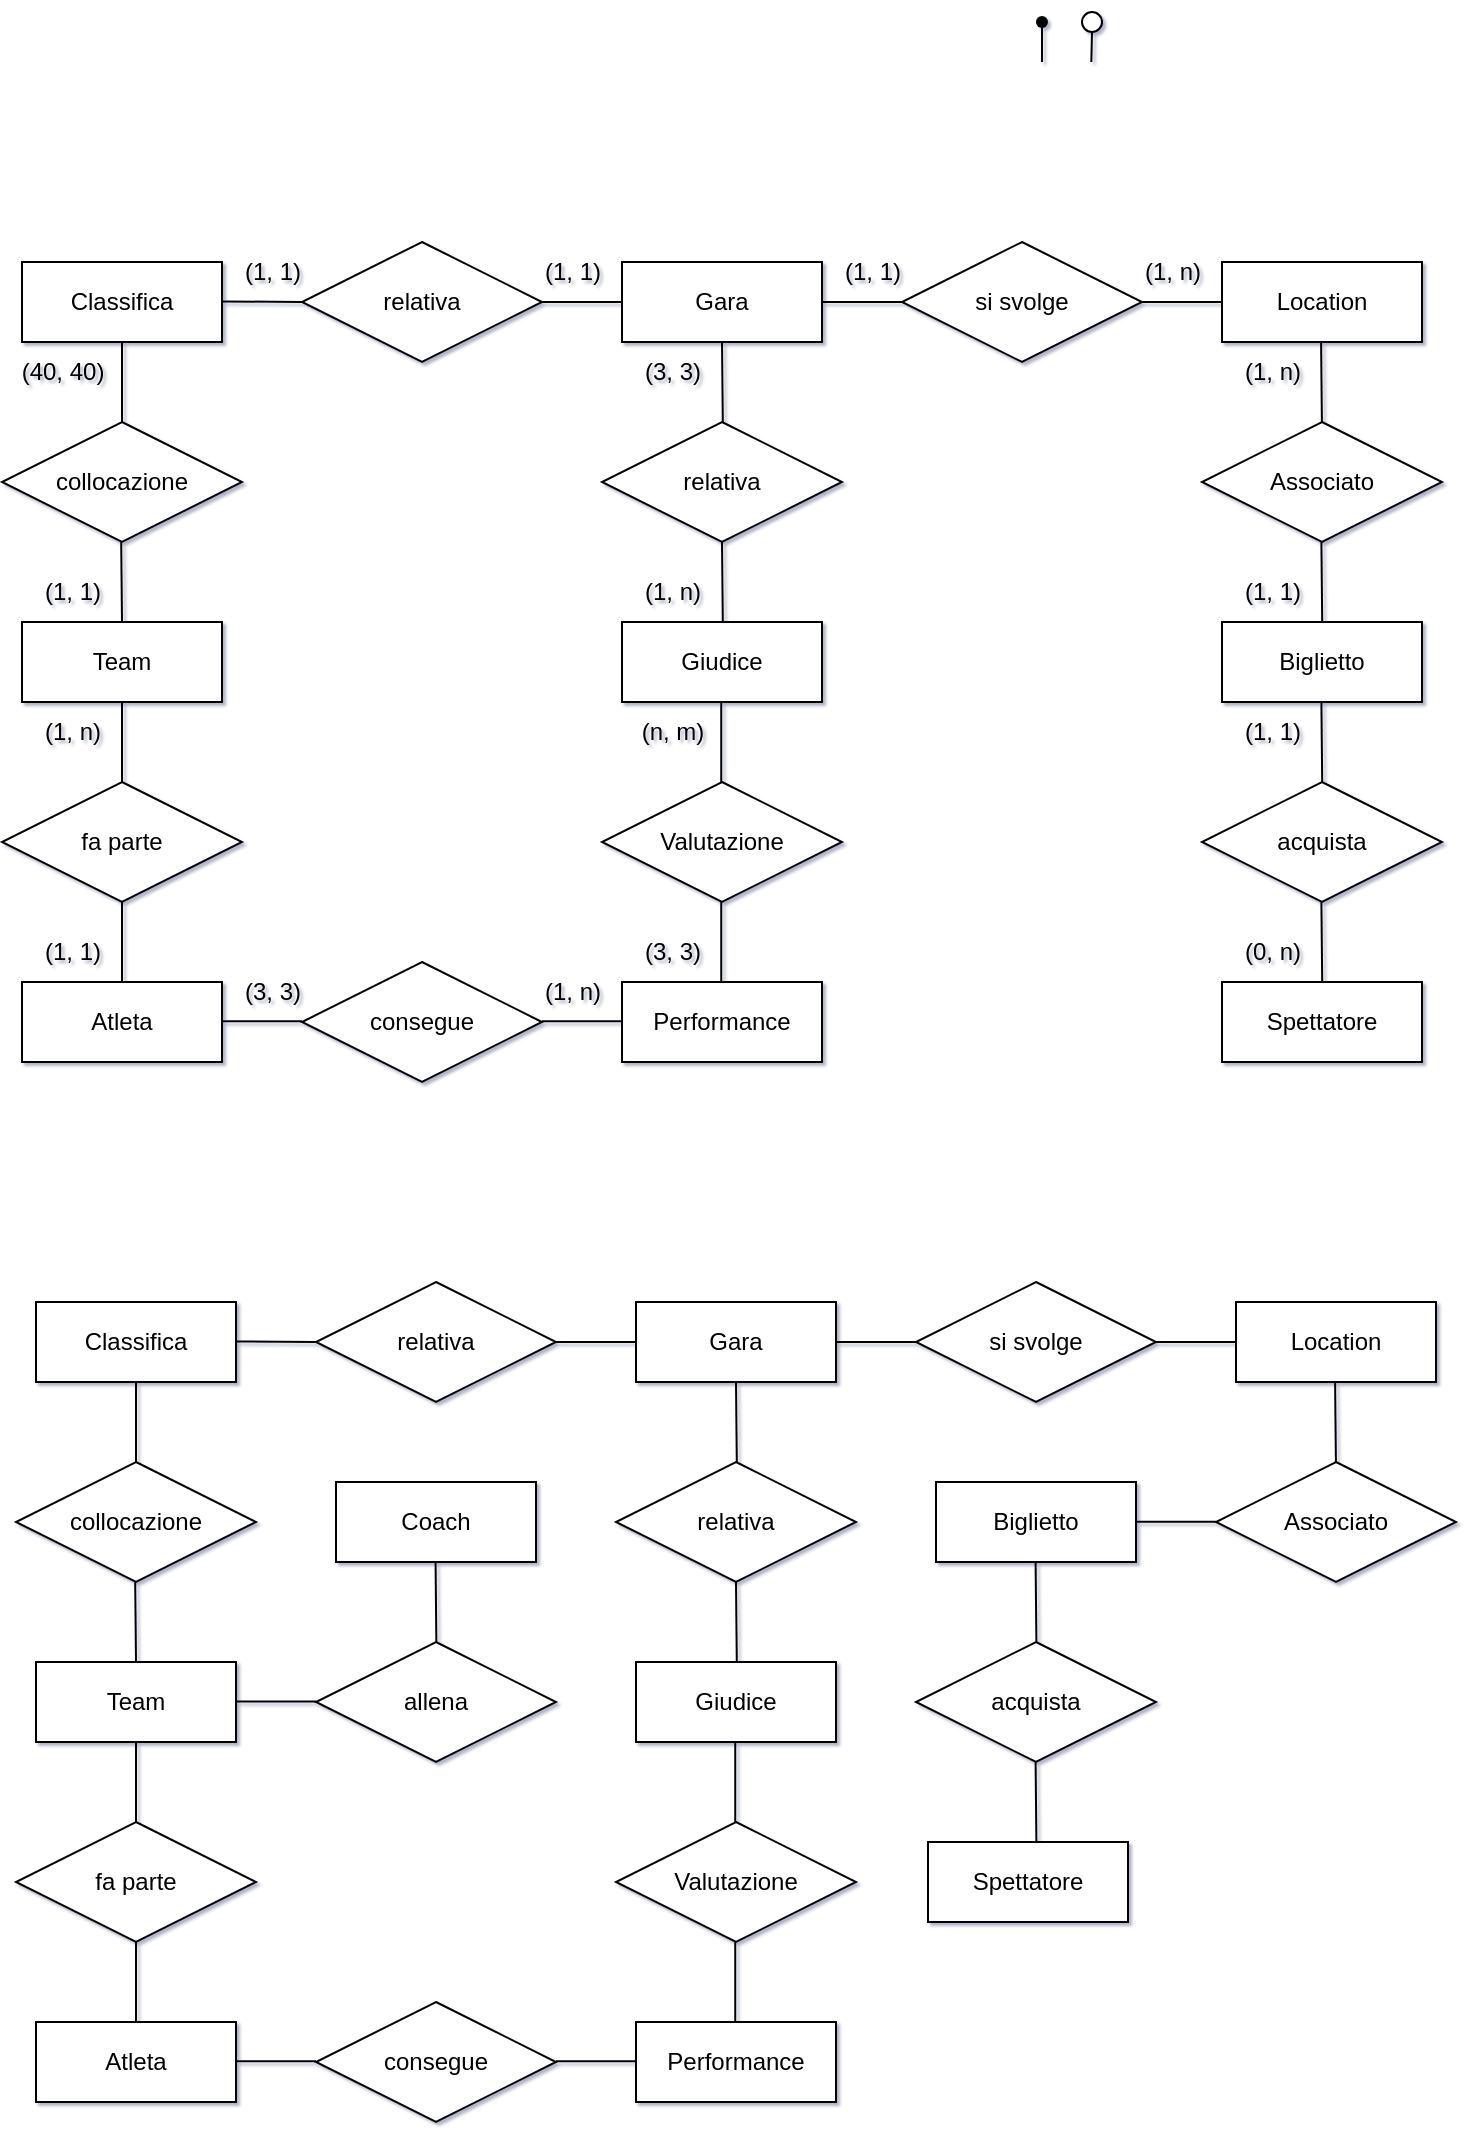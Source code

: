 <mxfile version="20.8.20" type="device"><diagram id="R2lEEEUBdFMjLlhIrx00" name="Page-1"><mxGraphModel dx="1154" dy="496" grid="0" gridSize="10" guides="1" tooltips="1" connect="1" arrows="1" fold="1" page="1" pageScale="1" pageWidth="1200" pageHeight="1920" background="#ffffff" math="0" shadow="1" extFonts="Permanent Marker^https://fonts.googleapis.com/css?family=Permanent+Marker"><root><mxCell id="0"/><mxCell id="1" parent="0"/><mxCell id="a31ttIIIxJfqRRS7j7J6-1" value="Gara" style="whiteSpace=wrap;html=1;align=center;rounded=0;labelBackgroundColor=none;" parent="1" vertex="1"><mxGeometry x="410" y="240" width="100" height="40" as="geometry"/></mxCell><mxCell id="a31ttIIIxJfqRRS7j7J6-3" value="relativa" style="shape=rhombus;perimeter=rhombusPerimeter;whiteSpace=wrap;html=1;align=center;rounded=0;labelBackgroundColor=none;" parent="1" vertex="1"><mxGeometry x="250" y="230" width="120" height="60" as="geometry"/></mxCell><mxCell id="a31ttIIIxJfqRRS7j7J6-5" value="" style="endArrow=none;html=1;rounded=0;labelBackgroundColor=none;fontColor=default;startArrow=none;" parent="1" source="a31ttIIIxJfqRRS7j7J6-4" edge="1"><mxGeometry width="50" height="50" relative="1" as="geometry"><mxPoint x="529.91" y="320" as="sourcePoint"/><mxPoint x="620" y="120" as="targetPoint"/></mxGeometry></mxCell><mxCell id="a31ttIIIxJfqRRS7j7J6-6" value="Team" style="whiteSpace=wrap;html=1;align=center;rounded=0;labelBackgroundColor=none;" parent="1" vertex="1"><mxGeometry x="110" y="420" width="100" height="40" as="geometry"/></mxCell><mxCell id="a31ttIIIxJfqRRS7j7J6-7" value="collocazione" style="shape=rhombus;perimeter=rhombusPerimeter;whiteSpace=wrap;html=1;align=center;rounded=0;labelBackgroundColor=none;" parent="1" vertex="1"><mxGeometry x="100" y="320" width="120" height="60" as="geometry"/></mxCell><mxCell id="3" value="" style="endArrow=none;html=1;rounded=0;labelBackgroundColor=none;fontColor=default;startArrow=none;" parent="1" source="25" edge="1"><mxGeometry width="50" height="50" relative="1" as="geometry"><mxPoint x="644.66" y="140" as="sourcePoint"/><mxPoint x="644.66" y="120" as="targetPoint"/></mxGeometry></mxCell><mxCell id="23" value="" style="endArrow=none;html=1;rounded=0;labelBackgroundColor=none;fontColor=default;entryX=1;entryY=0.5;entryDx=0;entryDy=0;exitX=1;exitY=0.75;exitDx=0;exitDy=0;startArrow=none;" parent="1" source="25" target="25" edge="1"><mxGeometry width="50" height="50" relative="1" as="geometry"><mxPoint x="339.81" y="510" as="sourcePoint"/><mxPoint x="339.81" y="490" as="targetPoint"/><Array as="points"/></mxGeometry></mxCell><mxCell id="37" value="" style="endArrow=none;html=1;rounded=0;labelBackgroundColor=none;fontColor=default;" parent="1" target="a31ttIIIxJfqRRS7j7J6-4" edge="1"><mxGeometry width="50" height="50" relative="1" as="geometry"><mxPoint x="620" y="140" as="sourcePoint"/><mxPoint x="529.91" y="300" as="targetPoint"/></mxGeometry></mxCell><mxCell id="a31ttIIIxJfqRRS7j7J6-4" value="" style="shape=waypoint;fillStyle=solid;size=6;pointerEvents=1;points=[];fillColor=none;resizable=0;rotatable=0;perimeter=centerPerimeter;snapToPoint=1;rounded=0;labelBackgroundColor=none;" parent="1" vertex="1"><mxGeometry x="610" y="110" width="20" height="20" as="geometry"/></mxCell><mxCell id="38" value="Classifica" style="whiteSpace=wrap;html=1;align=center;rounded=0;labelBackgroundColor=none;" parent="1" vertex="1"><mxGeometry x="110" y="240" width="100" height="40" as="geometry"/></mxCell><mxCell id="40" value="" style="endArrow=none;html=1;rounded=0;labelBackgroundColor=none;fontColor=default;exitX=1;exitY=0.5;exitDx=0;exitDy=0;" parent="1" source="a31ttIIIxJfqRRS7j7J6-3" edge="1"><mxGeometry width="50" height="50" relative="1" as="geometry"><mxPoint x="539.91" y="330" as="sourcePoint"/><mxPoint x="410" y="260" as="targetPoint"/></mxGeometry></mxCell><mxCell id="41" value="" style="endArrow=none;html=1;rounded=0;labelBackgroundColor=none;fontColor=default;exitX=1;exitY=0.5;exitDx=0;exitDy=0;" parent="1" edge="1"><mxGeometry width="50" height="50" relative="1" as="geometry"><mxPoint x="210" y="259.7" as="sourcePoint"/><mxPoint x="250" y="260" as="targetPoint"/></mxGeometry></mxCell><mxCell id="42" value="" style="endArrow=none;html=1;rounded=0;labelBackgroundColor=none;fontColor=default;exitX=0.5;exitY=1;exitDx=0;exitDy=0;" parent="1" source="38" edge="1"><mxGeometry width="50" height="50" relative="1" as="geometry"><mxPoint x="420" y="280" as="sourcePoint"/><mxPoint x="160" y="320" as="targetPoint"/></mxGeometry></mxCell><mxCell id="43" value="" style="endArrow=none;html=1;rounded=0;labelBackgroundColor=none;fontColor=default;exitX=0.5;exitY=1;exitDx=0;exitDy=0;" parent="1" edge="1"><mxGeometry width="50" height="50" relative="1" as="geometry"><mxPoint x="159.6" y="380" as="sourcePoint"/><mxPoint x="160" y="420" as="targetPoint"/></mxGeometry></mxCell><mxCell id="44" value="(40, 40)" style="text;html=1;align=center;verticalAlign=middle;resizable=0;points=[];autosize=1;strokeColor=none;fillColor=none;" parent="1" vertex="1"><mxGeometry x="100" y="280" width="60" height="30" as="geometry"/></mxCell><mxCell id="45" value="(1, 1)" style="text;html=1;align=center;verticalAlign=middle;resizable=0;points=[];autosize=1;strokeColor=none;fillColor=none;" parent="1" vertex="1"><mxGeometry x="110" y="390" width="50" height="30" as="geometry"/></mxCell><mxCell id="46" value="(1, 1)" style="text;html=1;align=center;verticalAlign=middle;resizable=0;points=[];autosize=1;strokeColor=none;fillColor=none;" parent="1" vertex="1"><mxGeometry x="210" y="230" width="50" height="30" as="geometry"/></mxCell><mxCell id="47" value="(1, 1)" style="text;html=1;align=center;verticalAlign=middle;resizable=0;points=[];autosize=1;strokeColor=none;fillColor=none;" parent="1" vertex="1"><mxGeometry x="360" y="230" width="50" height="30" as="geometry"/></mxCell><mxCell id="50" value="" style="endArrow=none;html=1;rounded=0;labelBackgroundColor=none;fontColor=default;" parent="1" target="25" edge="1"><mxGeometry width="50" height="50" relative="1" as="geometry"><mxPoint x="644.66" y="140" as="sourcePoint"/><mxPoint x="644.66" y="120" as="targetPoint"/></mxGeometry></mxCell><mxCell id="25" value="" style="ellipse;whiteSpace=wrap;html=1;" parent="1" vertex="1"><mxGeometry x="640" y="115" width="10" height="10" as="geometry"/></mxCell><mxCell id="51" value="Giudice" style="whiteSpace=wrap;html=1;align=center;rounded=0;labelBackgroundColor=none;" parent="1" vertex="1"><mxGeometry x="410" y="420" width="100" height="40" as="geometry"/></mxCell><mxCell id="52" value="consegue" style="shape=rhombus;perimeter=rhombusPerimeter;whiteSpace=wrap;html=1;align=center;rounded=0;labelBackgroundColor=none;" parent="1" vertex="1"><mxGeometry x="250" y="590" width="120" height="60" as="geometry"/></mxCell><mxCell id="54" value="" style="endArrow=none;html=1;rounded=0;labelBackgroundColor=none;fontColor=default;exitX=1;exitY=0.5;exitDx=0;exitDy=0;" parent="1" edge="1"><mxGeometry width="50" height="50" relative="1" as="geometry"><mxPoint x="210" y="619.68" as="sourcePoint"/><mxPoint x="250" y="619.68" as="targetPoint"/></mxGeometry></mxCell><mxCell id="55" value="" style="endArrow=none;html=1;rounded=0;labelBackgroundColor=none;fontColor=default;exitX=1;exitY=0.5;exitDx=0;exitDy=0;" parent="1" edge="1"><mxGeometry width="50" height="50" relative="1" as="geometry"><mxPoint x="370" y="619.68" as="sourcePoint"/><mxPoint x="410" y="619.68" as="targetPoint"/></mxGeometry></mxCell><mxCell id="56" value="(1, n)" style="text;html=1;align=center;verticalAlign=middle;resizable=0;points=[];autosize=1;strokeColor=none;fillColor=none;" parent="1" vertex="1"><mxGeometry x="110" y="460" width="50" height="30" as="geometry"/></mxCell><mxCell id="57" value="(1, 1)" style="text;html=1;align=center;verticalAlign=middle;resizable=0;points=[];autosize=1;strokeColor=none;fillColor=none;" parent="1" vertex="1"><mxGeometry x="110" y="570" width="50" height="30" as="geometry"/></mxCell><mxCell id="58" value="fa parte" style="shape=rhombus;perimeter=rhombusPerimeter;whiteSpace=wrap;html=1;align=center;rounded=0;labelBackgroundColor=none;" parent="1" vertex="1"><mxGeometry x="100" y="500" width="120" height="60" as="geometry"/></mxCell><mxCell id="59" value="Atleta" style="whiteSpace=wrap;html=1;align=center;rounded=0;labelBackgroundColor=none;" parent="1" vertex="1"><mxGeometry x="110" y="600" width="100" height="40" as="geometry"/></mxCell><mxCell id="60" value="" style="endArrow=none;html=1;rounded=0;labelBackgroundColor=none;fontColor=default;exitX=0.5;exitY=1;exitDx=0;exitDy=0;" parent="1" source="a31ttIIIxJfqRRS7j7J6-6" edge="1"><mxGeometry width="50" height="50" relative="1" as="geometry"><mxPoint x="159.17" y="480" as="sourcePoint"/><mxPoint x="160" y="500" as="targetPoint"/></mxGeometry></mxCell><mxCell id="61" value="" style="endArrow=none;html=1;rounded=0;labelBackgroundColor=none;fontColor=default;exitX=0.5;exitY=1;exitDx=0;exitDy=0;" parent="1" edge="1"><mxGeometry width="50" height="50" relative="1" as="geometry"><mxPoint x="160.0" y="560" as="sourcePoint"/><mxPoint x="160" y="600" as="targetPoint"/></mxGeometry></mxCell><mxCell id="63" value="Performance" style="whiteSpace=wrap;html=1;align=center;rounded=0;labelBackgroundColor=none;" parent="1" vertex="1"><mxGeometry x="410" y="600" width="100" height="40" as="geometry"/></mxCell><mxCell id="64" value="Valutazione" style="shape=rhombus;perimeter=rhombusPerimeter;whiteSpace=wrap;html=1;align=center;rounded=0;labelBackgroundColor=none;" parent="1" vertex="1"><mxGeometry x="400" y="500" width="120" height="60" as="geometry"/></mxCell><mxCell id="65" value="" style="endArrow=none;html=1;rounded=0;labelBackgroundColor=none;fontColor=default;exitX=0.5;exitY=1;exitDx=0;exitDy=0;" parent="1" edge="1"><mxGeometry width="50" height="50" relative="1" as="geometry"><mxPoint x="459.62" y="460" as="sourcePoint"/><mxPoint x="459.62" y="500" as="targetPoint"/></mxGeometry></mxCell><mxCell id="66" value="" style="endArrow=none;html=1;rounded=0;labelBackgroundColor=none;fontColor=default;exitX=0.5;exitY=1;exitDx=0;exitDy=0;" parent="1" edge="1"><mxGeometry width="50" height="50" relative="1" as="geometry"><mxPoint x="459.62" y="560" as="sourcePoint"/><mxPoint x="459.62" y="600" as="targetPoint"/></mxGeometry></mxCell><mxCell id="67" value="(3, 3)" style="text;html=1;align=center;verticalAlign=middle;resizable=0;points=[];autosize=1;strokeColor=none;fillColor=none;" parent="1" vertex="1"><mxGeometry x="410" y="570" width="50" height="30" as="geometry"/></mxCell><mxCell id="68" value="(n, m)" style="text;html=1;align=center;verticalAlign=middle;resizable=0;points=[];autosize=1;strokeColor=none;fillColor=none;" parent="1" vertex="1"><mxGeometry x="410" y="460" width="50" height="30" as="geometry"/></mxCell><mxCell id="69" value="relativa" style="shape=rhombus;perimeter=rhombusPerimeter;whiteSpace=wrap;html=1;align=center;rounded=0;labelBackgroundColor=none;" parent="1" vertex="1"><mxGeometry x="400" y="320" width="120" height="60" as="geometry"/></mxCell><mxCell id="70" value="" style="endArrow=none;html=1;rounded=0;labelBackgroundColor=none;fontColor=default;exitX=0.5;exitY=1;exitDx=0;exitDy=0;" parent="1" edge="1"><mxGeometry width="50" height="50" relative="1" as="geometry"><mxPoint x="460" y="380" as="sourcePoint"/><mxPoint x="460.4" y="420" as="targetPoint"/></mxGeometry></mxCell><mxCell id="71" value="" style="endArrow=none;html=1;rounded=0;labelBackgroundColor=none;fontColor=default;exitX=0.5;exitY=1;exitDx=0;exitDy=0;" parent="1" edge="1"><mxGeometry width="50" height="50" relative="1" as="geometry"><mxPoint x="460.0" y="280" as="sourcePoint"/><mxPoint x="460.4" y="320" as="targetPoint"/></mxGeometry></mxCell><mxCell id="73" value="(3, 3)" style="text;html=1;align=center;verticalAlign=middle;resizable=0;points=[];autosize=1;strokeColor=none;fillColor=none;" parent="1" vertex="1"><mxGeometry x="210" y="590" width="50" height="30" as="geometry"/></mxCell><mxCell id="74" value="(1, n)" style="text;html=1;align=center;verticalAlign=middle;resizable=0;points=[];autosize=1;strokeColor=none;fillColor=none;" parent="1" vertex="1"><mxGeometry x="360" y="590" width="50" height="30" as="geometry"/></mxCell><mxCell id="75" value="(1, n)" style="text;html=1;align=center;verticalAlign=middle;resizable=0;points=[];autosize=1;strokeColor=none;fillColor=none;" parent="1" vertex="1"><mxGeometry x="410" y="390" width="50" height="30" as="geometry"/></mxCell><mxCell id="76" value="(3, 3)" style="text;html=1;align=center;verticalAlign=middle;resizable=0;points=[];autosize=1;strokeColor=none;fillColor=none;" parent="1" vertex="1"><mxGeometry x="410" y="280" width="50" height="30" as="geometry"/></mxCell><mxCell id="77" value="Location" style="whiteSpace=wrap;html=1;align=center;rounded=0;labelBackgroundColor=none;" parent="1" vertex="1"><mxGeometry x="710" y="240" width="100" height="40" as="geometry"/></mxCell><mxCell id="78" value="si svolge" style="shape=rhombus;perimeter=rhombusPerimeter;whiteSpace=wrap;html=1;align=center;rounded=0;labelBackgroundColor=none;" parent="1" vertex="1"><mxGeometry x="550" y="230" width="120" height="60" as="geometry"/></mxCell><mxCell id="79" value="" style="endArrow=none;html=1;rounded=0;labelBackgroundColor=none;fontColor=default;exitX=1;exitY=0.5;exitDx=0;exitDy=0;" parent="1" edge="1"><mxGeometry width="50" height="50" relative="1" as="geometry"><mxPoint x="510" y="260" as="sourcePoint"/><mxPoint x="550" y="260" as="targetPoint"/></mxGeometry></mxCell><mxCell id="80" value="" style="endArrow=none;html=1;rounded=0;labelBackgroundColor=none;fontColor=default;exitX=1;exitY=0.5;exitDx=0;exitDy=0;" parent="1" edge="1"><mxGeometry width="50" height="50" relative="1" as="geometry"><mxPoint x="670" y="260" as="sourcePoint"/><mxPoint x="710" y="260" as="targetPoint"/></mxGeometry></mxCell><mxCell id="81" value="(1, n)" style="text;html=1;align=center;verticalAlign=middle;resizable=0;points=[];autosize=1;strokeColor=none;fillColor=none;" parent="1" vertex="1"><mxGeometry x="660" y="230" width="50" height="30" as="geometry"/></mxCell><mxCell id="82" value="(1, 1)" style="text;html=1;align=center;verticalAlign=middle;resizable=0;points=[];autosize=1;strokeColor=none;fillColor=none;" parent="1" vertex="1"><mxGeometry x="510" y="230" width="50" height="30" as="geometry"/></mxCell><mxCell id="84" value="Biglietto" style="whiteSpace=wrap;html=1;align=center;rounded=0;labelBackgroundColor=none;" parent="1" vertex="1"><mxGeometry x="710" y="420" width="100" height="40" as="geometry"/></mxCell><mxCell id="85" value="Associato" style="shape=rhombus;perimeter=rhombusPerimeter;whiteSpace=wrap;html=1;align=center;rounded=0;labelBackgroundColor=none;" parent="1" vertex="1"><mxGeometry x="700" y="320" width="120" height="60" as="geometry"/></mxCell><mxCell id="86" value="Spettatore" style="whiteSpace=wrap;html=1;align=center;rounded=0;labelBackgroundColor=none;" parent="1" vertex="1"><mxGeometry x="710" y="600" width="100" height="40" as="geometry"/></mxCell><mxCell id="88" value="acquista" style="shape=rhombus;perimeter=rhombusPerimeter;whiteSpace=wrap;html=1;align=center;rounded=0;labelBackgroundColor=none;" parent="1" vertex="1"><mxGeometry x="700" y="500" width="120" height="60" as="geometry"/></mxCell><mxCell id="89" value="" style="endArrow=none;html=1;rounded=0;labelBackgroundColor=none;fontColor=default;exitX=0.5;exitY=1;exitDx=0;exitDy=0;" parent="1" edge="1"><mxGeometry width="50" height="50" relative="1" as="geometry"><mxPoint x="759.55" y="280" as="sourcePoint"/><mxPoint x="759.95" y="320" as="targetPoint"/></mxGeometry></mxCell><mxCell id="90" value="" style="endArrow=none;html=1;rounded=0;labelBackgroundColor=none;fontColor=default;exitX=0.5;exitY=1;exitDx=0;exitDy=0;" parent="1" edge="1"><mxGeometry width="50" height="50" relative="1" as="geometry"><mxPoint x="759.7" y="380" as="sourcePoint"/><mxPoint x="760.1" y="420" as="targetPoint"/></mxGeometry></mxCell><mxCell id="91" value="" style="endArrow=none;html=1;rounded=0;labelBackgroundColor=none;fontColor=default;exitX=0.5;exitY=1;exitDx=0;exitDy=0;" parent="1" edge="1"><mxGeometry width="50" height="50" relative="1" as="geometry"><mxPoint x="759.7" y="460" as="sourcePoint"/><mxPoint x="760.1" y="500" as="targetPoint"/></mxGeometry></mxCell><mxCell id="92" value="" style="endArrow=none;html=1;rounded=0;labelBackgroundColor=none;fontColor=default;exitX=0.5;exitY=1;exitDx=0;exitDy=0;" parent="1" edge="1"><mxGeometry width="50" height="50" relative="1" as="geometry"><mxPoint x="759.7" y="560" as="sourcePoint"/><mxPoint x="760.1" y="600" as="targetPoint"/></mxGeometry></mxCell><mxCell id="93" value="(1, 1)" style="text;html=1;align=center;verticalAlign=middle;resizable=0;points=[];autosize=1;strokeColor=none;fillColor=none;" parent="1" vertex="1"><mxGeometry x="710" y="390" width="50" height="30" as="geometry"/></mxCell><mxCell id="94" value="(1, n)" style="text;html=1;align=center;verticalAlign=middle;resizable=0;points=[];autosize=1;strokeColor=none;fillColor=none;" parent="1" vertex="1"><mxGeometry x="710" y="280" width="50" height="30" as="geometry"/></mxCell><mxCell id="95" value="(1, 1)" style="text;html=1;align=center;verticalAlign=middle;resizable=0;points=[];autosize=1;strokeColor=none;fillColor=none;" parent="1" vertex="1"><mxGeometry x="710" y="460" width="50" height="30" as="geometry"/></mxCell><mxCell id="96" value="(0, n)" style="text;html=1;align=center;verticalAlign=middle;resizable=0;points=[];autosize=1;strokeColor=none;fillColor=none;" parent="1" vertex="1"><mxGeometry x="710" y="570" width="50" height="30" as="geometry"/></mxCell><mxCell id="5wKuP0-O4b1RB2j7YkDe-226" value="Gara" style="whiteSpace=wrap;html=1;align=center;rounded=0;labelBackgroundColor=none;" parent="1" vertex="1"><mxGeometry x="417" y="760" width="100" height="40" as="geometry"/></mxCell><mxCell id="5wKuP0-O4b1RB2j7YkDe-227" value="relativa" style="shape=rhombus;perimeter=rhombusPerimeter;whiteSpace=wrap;html=1;align=center;rounded=0;labelBackgroundColor=none;" parent="1" vertex="1"><mxGeometry x="257" y="750" width="120" height="60" as="geometry"/></mxCell><mxCell id="5wKuP0-O4b1RB2j7YkDe-228" value="Team" style="whiteSpace=wrap;html=1;align=center;rounded=0;labelBackgroundColor=none;" parent="1" vertex="1"><mxGeometry x="117" y="940" width="100" height="40" as="geometry"/></mxCell><mxCell id="5wKuP0-O4b1RB2j7YkDe-229" value="collocazione" style="shape=rhombus;perimeter=rhombusPerimeter;whiteSpace=wrap;html=1;align=center;rounded=0;labelBackgroundColor=none;" parent="1" vertex="1"><mxGeometry x="107" y="840" width="120" height="60" as="geometry"/></mxCell><mxCell id="5wKuP0-O4b1RB2j7YkDe-230" value="Classifica" style="whiteSpace=wrap;html=1;align=center;rounded=0;labelBackgroundColor=none;" parent="1" vertex="1"><mxGeometry x="117" y="760" width="100" height="40" as="geometry"/></mxCell><mxCell id="5wKuP0-O4b1RB2j7YkDe-231" value="" style="endArrow=none;html=1;rounded=0;labelBackgroundColor=none;fontColor=default;exitX=1;exitY=0.5;exitDx=0;exitDy=0;" parent="1" source="5wKuP0-O4b1RB2j7YkDe-227" edge="1"><mxGeometry width="50" height="50" relative="1" as="geometry"><mxPoint x="546.91" y="850" as="sourcePoint"/><mxPoint x="417" y="780" as="targetPoint"/></mxGeometry></mxCell><mxCell id="5wKuP0-O4b1RB2j7YkDe-232" value="" style="endArrow=none;html=1;rounded=0;labelBackgroundColor=none;fontColor=default;exitX=1;exitY=0.5;exitDx=0;exitDy=0;" parent="1" edge="1"><mxGeometry width="50" height="50" relative="1" as="geometry"><mxPoint x="217" y="779.7" as="sourcePoint"/><mxPoint x="257" y="780" as="targetPoint"/></mxGeometry></mxCell><mxCell id="5wKuP0-O4b1RB2j7YkDe-233" value="" style="endArrow=none;html=1;rounded=0;labelBackgroundColor=none;fontColor=default;exitX=0.5;exitY=1;exitDx=0;exitDy=0;" parent="1" source="5wKuP0-O4b1RB2j7YkDe-230" edge="1"><mxGeometry width="50" height="50" relative="1" as="geometry"><mxPoint x="427" y="800" as="sourcePoint"/><mxPoint x="167" y="840" as="targetPoint"/></mxGeometry></mxCell><mxCell id="5wKuP0-O4b1RB2j7YkDe-234" value="" style="endArrow=none;html=1;rounded=0;labelBackgroundColor=none;fontColor=default;exitX=0.5;exitY=1;exitDx=0;exitDy=0;" parent="1" edge="1"><mxGeometry width="50" height="50" relative="1" as="geometry"><mxPoint x="166.6" y="900" as="sourcePoint"/><mxPoint x="167" y="940" as="targetPoint"/></mxGeometry></mxCell><mxCell id="5wKuP0-O4b1RB2j7YkDe-239" value="Giudice" style="whiteSpace=wrap;html=1;align=center;rounded=0;labelBackgroundColor=none;" parent="1" vertex="1"><mxGeometry x="417" y="940" width="100" height="40" as="geometry"/></mxCell><mxCell id="5wKuP0-O4b1RB2j7YkDe-240" value="consegue" style="shape=rhombus;perimeter=rhombusPerimeter;whiteSpace=wrap;html=1;align=center;rounded=0;labelBackgroundColor=none;" parent="1" vertex="1"><mxGeometry x="257" y="1110" width="120" height="60" as="geometry"/></mxCell><mxCell id="5wKuP0-O4b1RB2j7YkDe-241" value="" style="endArrow=none;html=1;rounded=0;labelBackgroundColor=none;fontColor=default;exitX=1;exitY=0.5;exitDx=0;exitDy=0;" parent="1" edge="1"><mxGeometry width="50" height="50" relative="1" as="geometry"><mxPoint x="217" y="1139.68" as="sourcePoint"/><mxPoint x="257" y="1139.68" as="targetPoint"/></mxGeometry></mxCell><mxCell id="5wKuP0-O4b1RB2j7YkDe-242" value="" style="endArrow=none;html=1;rounded=0;labelBackgroundColor=none;fontColor=default;exitX=1;exitY=0.5;exitDx=0;exitDy=0;" parent="1" edge="1"><mxGeometry width="50" height="50" relative="1" as="geometry"><mxPoint x="377" y="1139.68" as="sourcePoint"/><mxPoint x="417" y="1139.68" as="targetPoint"/></mxGeometry></mxCell><mxCell id="5wKuP0-O4b1RB2j7YkDe-245" value="fa parte" style="shape=rhombus;perimeter=rhombusPerimeter;whiteSpace=wrap;html=1;align=center;rounded=0;labelBackgroundColor=none;" parent="1" vertex="1"><mxGeometry x="107" y="1020" width="120" height="60" as="geometry"/></mxCell><mxCell id="5wKuP0-O4b1RB2j7YkDe-246" value="Atleta" style="whiteSpace=wrap;html=1;align=center;rounded=0;labelBackgroundColor=none;" parent="1" vertex="1"><mxGeometry x="117" y="1120" width="100" height="40" as="geometry"/></mxCell><mxCell id="5wKuP0-O4b1RB2j7YkDe-247" value="" style="endArrow=none;html=1;rounded=0;labelBackgroundColor=none;fontColor=default;exitX=0.5;exitY=1;exitDx=0;exitDy=0;" parent="1" source="5wKuP0-O4b1RB2j7YkDe-228" edge="1"><mxGeometry width="50" height="50" relative="1" as="geometry"><mxPoint x="166.17" y="1000" as="sourcePoint"/><mxPoint x="167" y="1020" as="targetPoint"/></mxGeometry></mxCell><mxCell id="5wKuP0-O4b1RB2j7YkDe-248" value="" style="endArrow=none;html=1;rounded=0;labelBackgroundColor=none;fontColor=default;exitX=0.5;exitY=1;exitDx=0;exitDy=0;" parent="1" edge="1"><mxGeometry width="50" height="50" relative="1" as="geometry"><mxPoint x="167.0" y="1080" as="sourcePoint"/><mxPoint x="167" y="1120" as="targetPoint"/></mxGeometry></mxCell><mxCell id="5wKuP0-O4b1RB2j7YkDe-249" value="Performance" style="whiteSpace=wrap;html=1;align=center;rounded=0;labelBackgroundColor=none;" parent="1" vertex="1"><mxGeometry x="417" y="1120" width="100" height="40" as="geometry"/></mxCell><mxCell id="5wKuP0-O4b1RB2j7YkDe-250" value="Valutazione" style="shape=rhombus;perimeter=rhombusPerimeter;whiteSpace=wrap;html=1;align=center;rounded=0;labelBackgroundColor=none;" parent="1" vertex="1"><mxGeometry x="407" y="1020" width="120" height="60" as="geometry"/></mxCell><mxCell id="5wKuP0-O4b1RB2j7YkDe-251" value="" style="endArrow=none;html=1;rounded=0;labelBackgroundColor=none;fontColor=default;exitX=0.5;exitY=1;exitDx=0;exitDy=0;" parent="1" edge="1"><mxGeometry width="50" height="50" relative="1" as="geometry"><mxPoint x="466.62" y="980" as="sourcePoint"/><mxPoint x="466.62" y="1020" as="targetPoint"/></mxGeometry></mxCell><mxCell id="5wKuP0-O4b1RB2j7YkDe-252" value="" style="endArrow=none;html=1;rounded=0;labelBackgroundColor=none;fontColor=default;exitX=0.5;exitY=1;exitDx=0;exitDy=0;" parent="1" edge="1"><mxGeometry width="50" height="50" relative="1" as="geometry"><mxPoint x="466.62" y="1080" as="sourcePoint"/><mxPoint x="466.62" y="1120" as="targetPoint"/></mxGeometry></mxCell><mxCell id="5wKuP0-O4b1RB2j7YkDe-255" value="relativa" style="shape=rhombus;perimeter=rhombusPerimeter;whiteSpace=wrap;html=1;align=center;rounded=0;labelBackgroundColor=none;" parent="1" vertex="1"><mxGeometry x="407" y="840" width="120" height="60" as="geometry"/></mxCell><mxCell id="5wKuP0-O4b1RB2j7YkDe-256" value="" style="endArrow=none;html=1;rounded=0;labelBackgroundColor=none;fontColor=default;exitX=0.5;exitY=1;exitDx=0;exitDy=0;" parent="1" edge="1"><mxGeometry width="50" height="50" relative="1" as="geometry"><mxPoint x="467" y="900" as="sourcePoint"/><mxPoint x="467.4" y="940" as="targetPoint"/></mxGeometry></mxCell><mxCell id="5wKuP0-O4b1RB2j7YkDe-257" value="" style="endArrow=none;html=1;rounded=0;labelBackgroundColor=none;fontColor=default;exitX=0.5;exitY=1;exitDx=0;exitDy=0;" parent="1" edge="1"><mxGeometry width="50" height="50" relative="1" as="geometry"><mxPoint x="467.0" y="800" as="sourcePoint"/><mxPoint x="467.4" y="840" as="targetPoint"/></mxGeometry></mxCell><mxCell id="5wKuP0-O4b1RB2j7YkDe-262" value="Location" style="whiteSpace=wrap;html=1;align=center;rounded=0;labelBackgroundColor=none;" parent="1" vertex="1"><mxGeometry x="717" y="760" width="100" height="40" as="geometry"/></mxCell><mxCell id="5wKuP0-O4b1RB2j7YkDe-263" value="si svolge" style="shape=rhombus;perimeter=rhombusPerimeter;whiteSpace=wrap;html=1;align=center;rounded=0;labelBackgroundColor=none;" parent="1" vertex="1"><mxGeometry x="557" y="750" width="120" height="60" as="geometry"/></mxCell><mxCell id="5wKuP0-O4b1RB2j7YkDe-264" value="" style="endArrow=none;html=1;rounded=0;labelBackgroundColor=none;fontColor=default;exitX=1;exitY=0.5;exitDx=0;exitDy=0;" parent="1" edge="1"><mxGeometry width="50" height="50" relative="1" as="geometry"><mxPoint x="517" y="780" as="sourcePoint"/><mxPoint x="557" y="780" as="targetPoint"/></mxGeometry></mxCell><mxCell id="5wKuP0-O4b1RB2j7YkDe-265" value="" style="endArrow=none;html=1;rounded=0;labelBackgroundColor=none;fontColor=default;exitX=1;exitY=0.5;exitDx=0;exitDy=0;" parent="1" edge="1"><mxGeometry width="50" height="50" relative="1" as="geometry"><mxPoint x="677" y="780" as="sourcePoint"/><mxPoint x="717" y="780" as="targetPoint"/></mxGeometry></mxCell><mxCell id="5wKuP0-O4b1RB2j7YkDe-268" value="Biglietto" style="whiteSpace=wrap;html=1;align=center;rounded=0;labelBackgroundColor=none;" parent="1" vertex="1"><mxGeometry x="567" y="850" width="100" height="40" as="geometry"/></mxCell><mxCell id="5wKuP0-O4b1RB2j7YkDe-269" value="Associato" style="shape=rhombus;perimeter=rhombusPerimeter;whiteSpace=wrap;html=1;align=center;rounded=0;labelBackgroundColor=none;" parent="1" vertex="1"><mxGeometry x="707" y="840" width="120" height="60" as="geometry"/></mxCell><mxCell id="5wKuP0-O4b1RB2j7YkDe-270" value="Spettatore" style="whiteSpace=wrap;html=1;align=center;rounded=0;labelBackgroundColor=default;" parent="1" vertex="1"><mxGeometry x="563" y="1030" width="100" height="40" as="geometry"/></mxCell><mxCell id="5wKuP0-O4b1RB2j7YkDe-271" value="acquista" style="shape=rhombus;perimeter=rhombusPerimeter;whiteSpace=wrap;html=1;align=center;rounded=0;labelBackgroundColor=default;" parent="1" vertex="1"><mxGeometry x="557" y="930" width="120" height="60" as="geometry"/></mxCell><mxCell id="5wKuP0-O4b1RB2j7YkDe-272" value="" style="endArrow=none;html=1;rounded=0;labelBackgroundColor=none;fontColor=default;exitX=0.5;exitY=1;exitDx=0;exitDy=0;" parent="1" edge="1"><mxGeometry width="50" height="50" relative="1" as="geometry"><mxPoint x="766.55" y="800" as="sourcePoint"/><mxPoint x="766.95" y="840" as="targetPoint"/></mxGeometry></mxCell><mxCell id="5wKuP0-O4b1RB2j7YkDe-274" value="" style="endArrow=none;html=1;rounded=0;labelBackgroundColor=default;fontColor=default;exitX=0.5;exitY=1;exitDx=0;exitDy=0;" parent="1" edge="1"><mxGeometry width="50" height="50" relative="1" as="geometry"><mxPoint x="616.8" y="890" as="sourcePoint"/><mxPoint x="617.2" y="930" as="targetPoint"/></mxGeometry></mxCell><mxCell id="5wKuP0-O4b1RB2j7YkDe-275" value="" style="endArrow=none;html=1;rounded=0;labelBackgroundColor=default;fontColor=default;exitX=0.5;exitY=1;exitDx=0;exitDy=0;" parent="1" edge="1"><mxGeometry width="50" height="50" relative="1" as="geometry"><mxPoint x="616.8" y="990" as="sourcePoint"/><mxPoint x="617.2" y="1030" as="targetPoint"/></mxGeometry></mxCell><mxCell id="5wKuP0-O4b1RB2j7YkDe-352" value="Coach" style="whiteSpace=wrap;html=1;align=center;rounded=0;labelBackgroundColor=none;" parent="1" vertex="1"><mxGeometry x="267" y="850" width="100" height="40" as="geometry"/></mxCell><mxCell id="5wKuP0-O4b1RB2j7YkDe-353" value="allena" style="shape=rhombus;perimeter=rhombusPerimeter;whiteSpace=wrap;html=1;align=center;rounded=0;labelBackgroundColor=none;" parent="1" vertex="1"><mxGeometry x="257" y="930" width="120" height="60" as="geometry"/></mxCell><mxCell id="5wKuP0-O4b1RB2j7YkDe-354" value="" style="endArrow=none;html=1;rounded=0;labelBackgroundColor=none;fontColor=default;exitX=0.5;exitY=1;exitDx=0;exitDy=0;" parent="1" edge="1"><mxGeometry width="50" height="50" relative="1" as="geometry"><mxPoint x="316.78" y="890" as="sourcePoint"/><mxPoint x="317.18" y="930" as="targetPoint"/></mxGeometry></mxCell><mxCell id="5wKuP0-O4b1RB2j7YkDe-355" value="" style="endArrow=none;html=1;rounded=0;labelBackgroundColor=none;fontColor=default;exitX=1;exitY=0.5;exitDx=0;exitDy=0;" parent="1" edge="1"><mxGeometry width="50" height="50" relative="1" as="geometry"><mxPoint x="217" y="959.78" as="sourcePoint"/><mxPoint x="257" y="959.78" as="targetPoint"/></mxGeometry></mxCell><mxCell id="5wKuP0-O4b1RB2j7YkDe-357" value="" style="endArrow=none;html=1;rounded=0;labelBackgroundColor=none;fontColor=default;exitX=1;exitY=0.5;exitDx=0;exitDy=0;" parent="1" edge="1"><mxGeometry width="50" height="50" relative="1" as="geometry"><mxPoint x="667" y="869.86" as="sourcePoint"/><mxPoint x="707" y="869.86" as="targetPoint"/></mxGeometry></mxCell></root></mxGraphModel></diagram></mxfile>